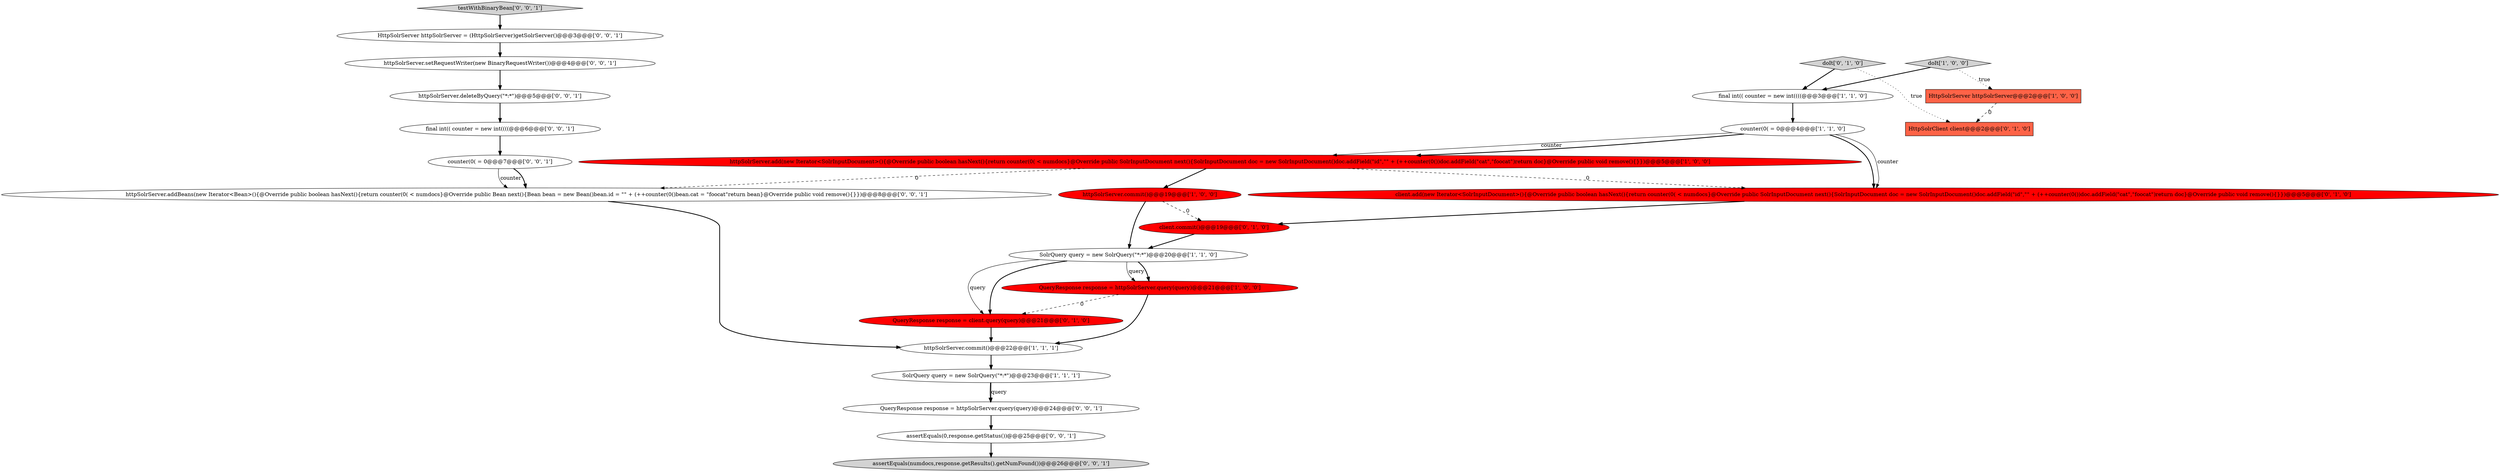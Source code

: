 digraph {
4 [style = filled, label = "final int(( counter = new int((((@@@3@@@['1', '1', '0']", fillcolor = white, shape = ellipse image = "AAA0AAABBB1BBB"];
9 [style = filled, label = "SolrQuery query = new SolrQuery(\"*:*\")@@@20@@@['1', '1', '0']", fillcolor = white, shape = ellipse image = "AAA0AAABBB1BBB"];
18 [style = filled, label = "httpSolrServer.addBeans(new Iterator<Bean>(){@Override public boolean hasNext(){return counter(0( < numdocs}@Override public Bean next(){Bean bean = new Bean()bean.id = \"\" + (++counter(0()bean.cat = \"foocat\"return bean}@Override public void remove(){}})@@@8@@@['0', '0', '1']", fillcolor = white, shape = ellipse image = "AAA0AAABBB3BBB"];
20 [style = filled, label = "counter(0( = 0@@@7@@@['0', '0', '1']", fillcolor = white, shape = ellipse image = "AAA0AAABBB3BBB"];
10 [style = filled, label = "HttpSolrClient client@@@2@@@['0', '1', '0']", fillcolor = tomato, shape = box image = "AAA1AAABBB2BBB"];
5 [style = filled, label = "httpSolrServer.add(new Iterator<SolrInputDocument>(){@Override public boolean hasNext(){return counter(0( < numdocs}@Override public SolrInputDocument next(){SolrInputDocument doc = new SolrInputDocument()doc.addField(\"id\",\"\" + (++counter(0())doc.addField(\"cat\",\"foocat\")return doc}@Override public void remove(){}})@@@5@@@['1', '0', '0']", fillcolor = red, shape = ellipse image = "AAA1AAABBB1BBB"];
12 [style = filled, label = "doIt['0', '1', '0']", fillcolor = lightgray, shape = diamond image = "AAA0AAABBB2BBB"];
7 [style = filled, label = "httpSolrServer.commit()@@@19@@@['1', '0', '0']", fillcolor = red, shape = ellipse image = "AAA1AAABBB1BBB"];
13 [style = filled, label = "client.commit()@@@19@@@['0', '1', '0']", fillcolor = red, shape = ellipse image = "AAA1AAABBB2BBB"];
23 [style = filled, label = "testWithBinaryBean['0', '0', '1']", fillcolor = lightgray, shape = diamond image = "AAA0AAABBB3BBB"];
14 [style = filled, label = "QueryResponse response = client.query(query)@@@21@@@['0', '1', '0']", fillcolor = red, shape = ellipse image = "AAA1AAABBB2BBB"];
19 [style = filled, label = "HttpSolrServer httpSolrServer = (HttpSolrServer)getSolrServer()@@@3@@@['0', '0', '1']", fillcolor = white, shape = ellipse image = "AAA0AAABBB3BBB"];
6 [style = filled, label = "QueryResponse response = httpSolrServer.query(query)@@@21@@@['1', '0', '0']", fillcolor = red, shape = ellipse image = "AAA1AAABBB1BBB"];
24 [style = filled, label = "final int(( counter = new int((((@@@6@@@['0', '0', '1']", fillcolor = white, shape = ellipse image = "AAA0AAABBB3BBB"];
11 [style = filled, label = "client.add(new Iterator<SolrInputDocument>(){@Override public boolean hasNext(){return counter(0( < numdocs}@Override public SolrInputDocument next(){SolrInputDocument doc = new SolrInputDocument()doc.addField(\"id\",\"\" + (++counter(0())doc.addField(\"cat\",\"foocat\")return doc}@Override public void remove(){}})@@@5@@@['0', '1', '0']", fillcolor = red, shape = ellipse image = "AAA1AAABBB2BBB"];
22 [style = filled, label = "httpSolrServer.setRequestWriter(new BinaryRequestWriter())@@@4@@@['0', '0', '1']", fillcolor = white, shape = ellipse image = "AAA0AAABBB3BBB"];
8 [style = filled, label = "counter(0( = 0@@@4@@@['1', '1', '0']", fillcolor = white, shape = ellipse image = "AAA0AAABBB1BBB"];
3 [style = filled, label = "HttpSolrServer httpSolrServer@@@2@@@['1', '0', '0']", fillcolor = tomato, shape = box image = "AAA1AAABBB1BBB"];
21 [style = filled, label = "QueryResponse response = httpSolrServer.query(query)@@@24@@@['0', '0', '1']", fillcolor = white, shape = ellipse image = "AAA0AAABBB3BBB"];
0 [style = filled, label = "SolrQuery query = new SolrQuery(\"*:*\")@@@23@@@['1', '1', '1']", fillcolor = white, shape = ellipse image = "AAA0AAABBB1BBB"];
15 [style = filled, label = "httpSolrServer.deleteByQuery(\"*:*\")@@@5@@@['0', '0', '1']", fillcolor = white, shape = ellipse image = "AAA0AAABBB3BBB"];
2 [style = filled, label = "httpSolrServer.commit()@@@22@@@['1', '1', '1']", fillcolor = white, shape = ellipse image = "AAA0AAABBB1BBB"];
17 [style = filled, label = "assertEquals(0,response.getStatus())@@@25@@@['0', '0', '1']", fillcolor = white, shape = ellipse image = "AAA0AAABBB3BBB"];
16 [style = filled, label = "assertEquals(numdocs,response.getResults().getNumFound())@@@26@@@['0', '0', '1']", fillcolor = lightgray, shape = ellipse image = "AAA0AAABBB3BBB"];
1 [style = filled, label = "doIt['1', '0', '0']", fillcolor = lightgray, shape = diamond image = "AAA0AAABBB1BBB"];
1->4 [style = bold, label=""];
22->15 [style = bold, label=""];
20->18 [style = solid, label="counter"];
9->6 [style = solid, label="query"];
0->21 [style = bold, label=""];
6->14 [style = dashed, label="0"];
18->2 [style = bold, label=""];
5->18 [style = dashed, label="0"];
9->6 [style = bold, label=""];
6->2 [style = bold, label=""];
24->20 [style = bold, label=""];
8->5 [style = solid, label="counter"];
7->9 [style = bold, label=""];
20->18 [style = bold, label=""];
1->3 [style = dotted, label="true"];
2->0 [style = bold, label=""];
8->5 [style = bold, label=""];
12->4 [style = bold, label=""];
12->10 [style = dotted, label="true"];
5->11 [style = dashed, label="0"];
15->24 [style = bold, label=""];
23->19 [style = bold, label=""];
11->13 [style = bold, label=""];
9->14 [style = solid, label="query"];
9->14 [style = bold, label=""];
7->13 [style = dashed, label="0"];
4->8 [style = bold, label=""];
5->7 [style = bold, label=""];
14->2 [style = bold, label=""];
3->10 [style = dashed, label="0"];
13->9 [style = bold, label=""];
0->21 [style = solid, label="query"];
8->11 [style = bold, label=""];
19->22 [style = bold, label=""];
21->17 [style = bold, label=""];
8->11 [style = solid, label="counter"];
17->16 [style = bold, label=""];
}
